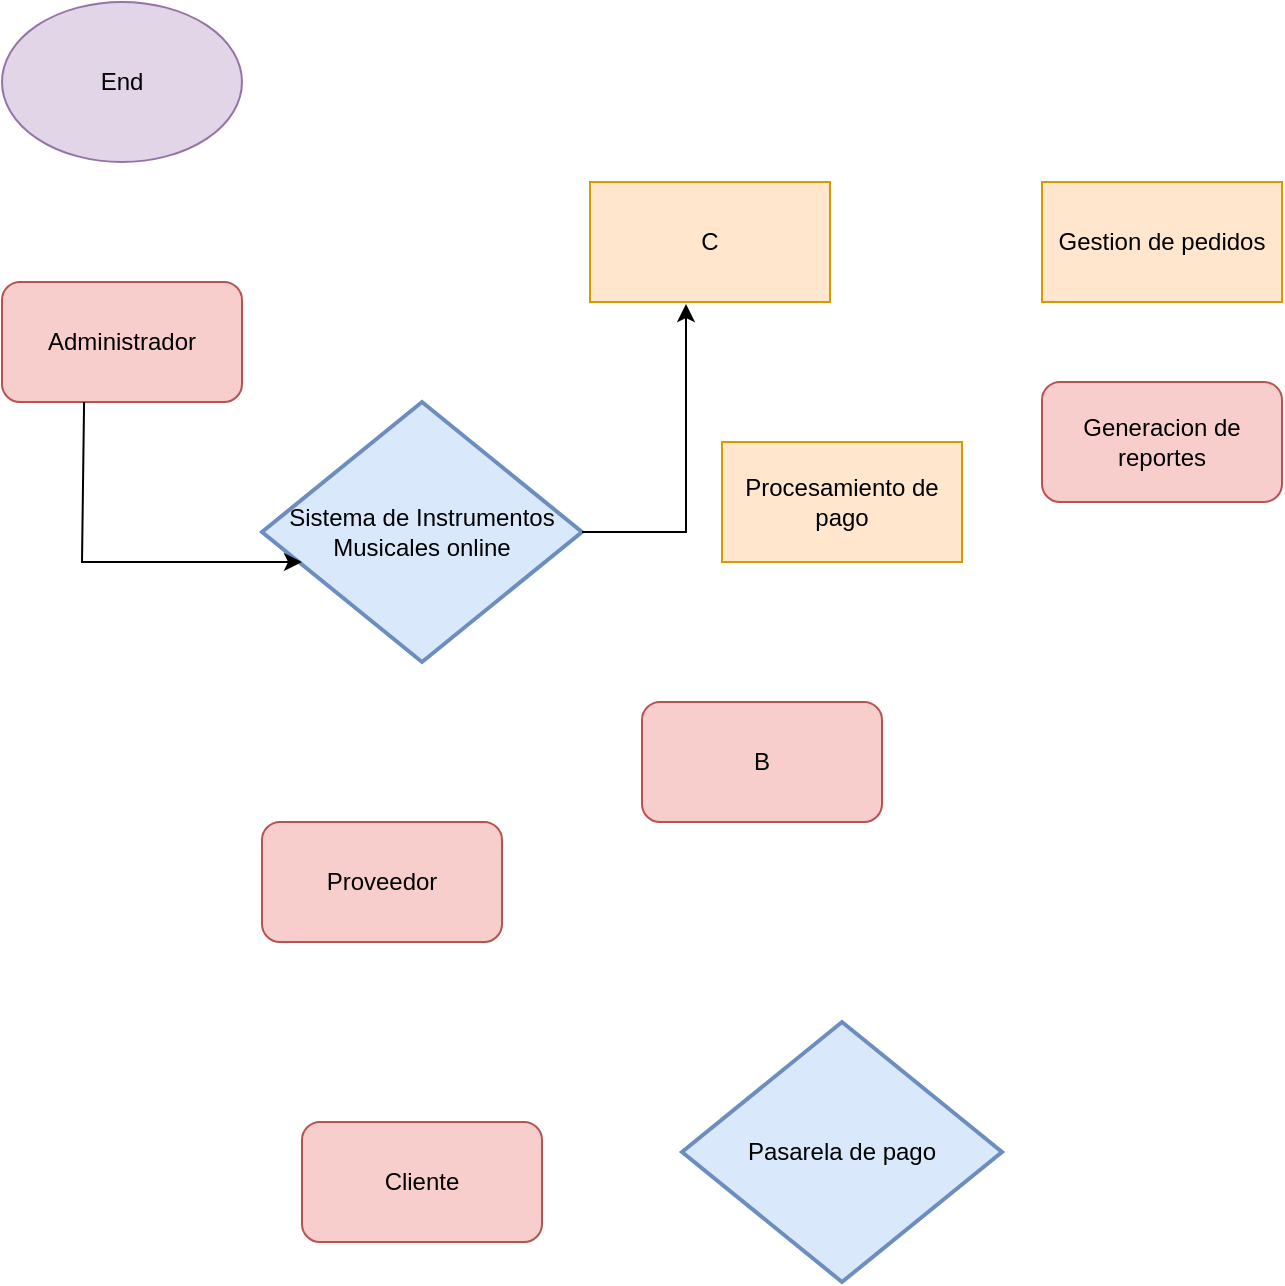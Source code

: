 <mxfile version="26.1.1">
  <diagram name="DFD y Secuencia" id="yhL26agIUZNDAliOvnx5">
    <mxGraphModel dx="1600" dy="851" grid="1" gridSize="10" guides="1" tooltips="1" connect="1" arrows="1" fold="1" page="1" pageScale="1" pageWidth="827" pageHeight="1169" math="0" shadow="0">
      <root>
        <mxCell id="0" />
        <mxCell id="1" parent="0" />
        <mxCell id="hx3eGstLHMkpw4XkZy-y-1" value="End" style="ellipse;whiteSpace=wrap;html=1;fillColor=#e1d5e7;strokeColor=#9673a6;" vertex="1" parent="1">
          <mxGeometry x="120" y="140" width="120" height="80" as="geometry" />
        </mxCell>
        <mxCell id="hx3eGstLHMkpw4XkZy-y-11" value="Sistema de Instrumentos Musicales online" style="strokeWidth=2;html=1;shape=mxgraph.flowchart.decision;whiteSpace=wrap;fillColor=#dae8fc;strokeColor=#6c8ebf;" vertex="1" parent="1">
          <mxGeometry x="250" y="340" width="160" height="130" as="geometry" />
        </mxCell>
        <mxCell id="hx3eGstLHMkpw4XkZy-y-12" value="Pasarela de pago" style="strokeWidth=2;html=1;shape=mxgraph.flowchart.decision;whiteSpace=wrap;fillColor=#dae8fc;strokeColor=#6c8ebf;" vertex="1" parent="1">
          <mxGeometry x="460" y="650" width="160" height="130" as="geometry" />
        </mxCell>
        <mxCell id="hx3eGstLHMkpw4XkZy-y-13" value="C" style="rounded=0;whiteSpace=wrap;html=1;fillColor=#ffe6cc;strokeColor=#d79b00;" vertex="1" parent="1">
          <mxGeometry x="414" y="230" width="120" height="60" as="geometry" />
        </mxCell>
        <mxCell id="hx3eGstLHMkpw4XkZy-y-14" value="Gestion de pedidos" style="rounded=0;whiteSpace=wrap;html=1;fillColor=#ffe6cc;strokeColor=#d79b00;" vertex="1" parent="1">
          <mxGeometry x="640" y="230" width="120" height="60" as="geometry" />
        </mxCell>
        <mxCell id="hx3eGstLHMkpw4XkZy-y-15" value="Procesamiento de pago" style="rounded=0;whiteSpace=wrap;html=1;fillColor=#ffe6cc;strokeColor=#d79b00;" vertex="1" parent="1">
          <mxGeometry x="480" y="360" width="120" height="60" as="geometry" />
        </mxCell>
        <mxCell id="hx3eGstLHMkpw4XkZy-y-16" value="Administrador" style="rounded=1;whiteSpace=wrap;html=1;fillColor=#f8cecc;strokeColor=#b85450;" vertex="1" parent="1">
          <mxGeometry x="120" y="280" width="120" height="60" as="geometry" />
        </mxCell>
        <mxCell id="hx3eGstLHMkpw4XkZy-y-17" value="Proveedor" style="rounded=1;whiteSpace=wrap;html=1;fillColor=#f8cecc;strokeColor=#b85450;" vertex="1" parent="1">
          <mxGeometry x="250" y="550" width="120" height="60" as="geometry" />
        </mxCell>
        <mxCell id="hx3eGstLHMkpw4XkZy-y-18" value="Cliente" style="rounded=1;whiteSpace=wrap;html=1;fillColor=#f8cecc;strokeColor=#b85450;" vertex="1" parent="1">
          <mxGeometry x="270" y="700" width="120" height="60" as="geometry" />
        </mxCell>
        <mxCell id="hx3eGstLHMkpw4XkZy-y-19" value="B" style="rounded=1;whiteSpace=wrap;html=1;fillColor=#f8cecc;strokeColor=#b85450;" vertex="1" parent="1">
          <mxGeometry x="440" y="490" width="120" height="60" as="geometry" />
        </mxCell>
        <mxCell id="hx3eGstLHMkpw4XkZy-y-20" value="Generacion de reportes" style="rounded=1;whiteSpace=wrap;html=1;fillColor=#f8cecc;strokeColor=#b85450;" vertex="1" parent="1">
          <mxGeometry x="640" y="330" width="120" height="60" as="geometry" />
        </mxCell>
        <mxCell id="hx3eGstLHMkpw4XkZy-y-21" value="" style="endArrow=classic;html=1;rounded=0;exitX=0.342;exitY=1;exitDx=0;exitDy=0;exitPerimeter=0;" edge="1" parent="1" source="hx3eGstLHMkpw4XkZy-y-16">
          <mxGeometry relative="1" as="geometry">
            <mxPoint x="110" y="420" as="sourcePoint" />
            <mxPoint x="270" y="420" as="targetPoint" />
            <Array as="points">
              <mxPoint x="160" y="420" />
            </Array>
          </mxGeometry>
        </mxCell>
        <mxCell id="hx3eGstLHMkpw4XkZy-y-25" value="" style="endArrow=classic;html=1;rounded=0;exitX=1;exitY=0.5;exitDx=0;exitDy=0;exitPerimeter=0;entryX=0.4;entryY=1.017;entryDx=0;entryDy=0;entryPerimeter=0;" edge="1" parent="1" source="hx3eGstLHMkpw4XkZy-y-11" target="hx3eGstLHMkpw4XkZy-y-13">
          <mxGeometry relative="1" as="geometry">
            <mxPoint x="171" y="350" as="sourcePoint" />
            <mxPoint x="280" y="430" as="targetPoint" />
            <Array as="points">
              <mxPoint x="462" y="405" />
            </Array>
          </mxGeometry>
        </mxCell>
      </root>
    </mxGraphModel>
  </diagram>
</mxfile>
